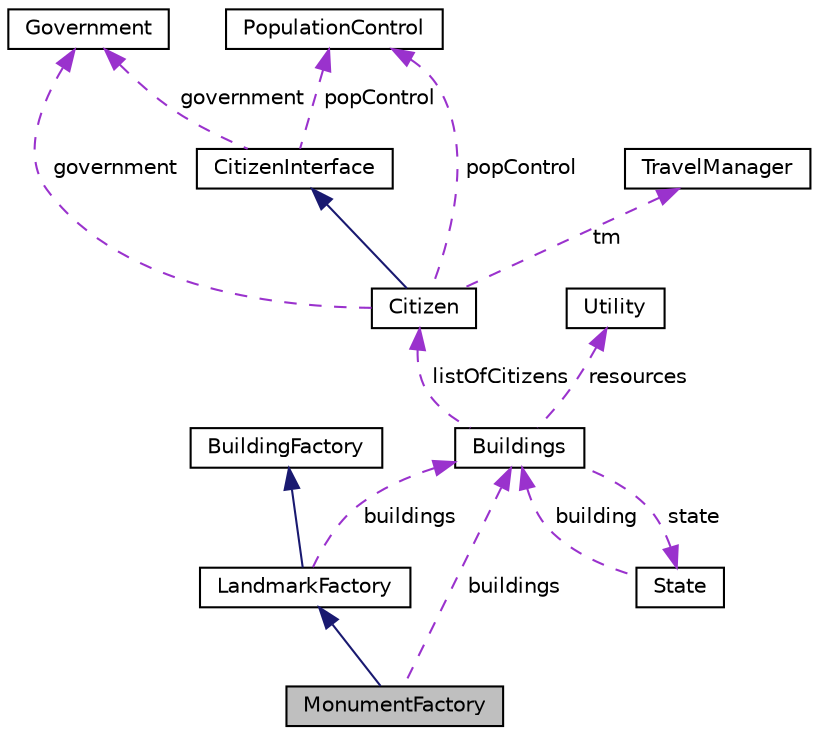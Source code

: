 digraph "MonumentFactory"
{
 // LATEX_PDF_SIZE
  edge [fontname="Helvetica",fontsize="10",labelfontname="Helvetica",labelfontsize="10"];
  node [fontname="Helvetica",fontsize="10",shape=record];
  Node1 [label="MonumentFactory",height=0.2,width=0.4,color="black", fillcolor="grey75", style="filled", fontcolor="black",tooltip="Abstract factory class for creating Monument objects."];
  Node2 -> Node1 [dir="back",color="midnightblue",fontsize="10",style="solid",fontname="Helvetica"];
  Node2 [label="LandmarkFactory",height=0.2,width=0.4,color="black", fillcolor="white", style="filled",URL="$classLandmarkFactory.html",tooltip="A factory class for creating landmark buildings."];
  Node3 -> Node2 [dir="back",color="midnightblue",fontsize="10",style="solid",fontname="Helvetica"];
  Node3 [label="BuildingFactory",height=0.2,width=0.4,color="black", fillcolor="white", style="filled",URL="$classBuildingFactory.html",tooltip="An abstract factory class for creating Building objects."];
  Node4 -> Node2 [dir="back",color="darkorchid3",fontsize="10",style="dashed",label=" buildings" ,fontname="Helvetica"];
  Node4 [label="Buildings",height=0.2,width=0.4,color="black", fillcolor="white", style="filled",URL="$classBuildings.html",tooltip="Abstract base class representing a building with basic utilities and resource requirements."];
  Node5 -> Node4 [dir="back",color="darkorchid3",fontsize="10",style="dashed",label=" listOfCitizens" ,fontname="Helvetica"];
  Node5 [label="Citizen",height=0.2,width=0.4,color="black", fillcolor="white", style="filled",URL="$classCitizen.html",tooltip="Represents a citizen in the government system."];
  Node6 -> Node5 [dir="back",color="midnightblue",fontsize="10",style="solid",fontname="Helvetica"];
  Node6 [label="CitizenInterface",height=0.2,width=0.4,color="black", fillcolor="white", style="filled",URL="$classCitizenInterface.html",tooltip="An abstract base class that defines the interface for Citizen components."];
  Node7 -> Node6 [dir="back",color="darkorchid3",fontsize="10",style="dashed",label=" government" ,fontname="Helvetica"];
  Node7 [label="Government",height=0.2,width=0.4,color="black", fillcolor="white", style="filled",URL="$classGovernment.html",tooltip="Base class for government sectors implementing Observer pattern for citizen notifications."];
  Node8 -> Node6 [dir="back",color="darkorchid3",fontsize="10",style="dashed",label=" popControl" ,fontname="Helvetica"];
  Node8 [label="PopulationControl",height=0.2,width=0.4,color="black", fillcolor="white", style="filled",URL="$classPopulationControl.html",tooltip="Class for managing population dynamics in a city."];
  Node7 -> Node5 [dir="back",color="darkorchid3",fontsize="10",style="dashed",label=" government" ,fontname="Helvetica"];
  Node9 -> Node5 [dir="back",color="darkorchid3",fontsize="10",style="dashed",label=" tm" ,fontname="Helvetica"];
  Node9 [label="TravelManager",height=0.2,width=0.4,color="black", fillcolor="white", style="filled",URL="$classTravelManager.html",tooltip=" "];
  Node8 -> Node5 [dir="back",color="darkorchid3",fontsize="10",style="dashed",label=" popControl" ,fontname="Helvetica"];
  Node10 -> Node4 [dir="back",color="darkorchid3",fontsize="10",style="dashed",label=" resources" ,fontname="Helvetica"];
  Node10 [label="Utility",height=0.2,width=0.4,color="black", fillcolor="white", style="filled",URL="$classUtility.html",tooltip=" "];
  Node11 -> Node4 [dir="back",color="darkorchid3",fontsize="10",style="dashed",label=" state" ,fontname="Helvetica"];
  Node11 [label="State",height=0.2,width=0.4,color="black", fillcolor="white", style="filled",URL="$classState.html",tooltip="Abstract class representing the state of a building."];
  Node4 -> Node11 [dir="back",color="darkorchid3",fontsize="10",style="dashed",label=" building" ,fontname="Helvetica"];
  Node4 -> Node1 [dir="back",color="darkorchid3",fontsize="10",style="dashed",label=" buildings" ,fontname="Helvetica"];
}
